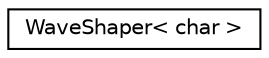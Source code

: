 digraph "Graphical Class Hierarchy"
{
  edge [fontname="Helvetica",fontsize="10",labelfontname="Helvetica",labelfontsize="10"];
  node [fontname="Helvetica",fontsize="10",shape=record];
  rankdir="LR";
  Node1 [label="WaveShaper\< char \>",height=0.2,width=0.4,color="black", fillcolor="white", style="filled",URL="$class_wave_shaper_3_01char_01_4.html",tooltip="int8_t specialisation of WaveShaper template "];
}
